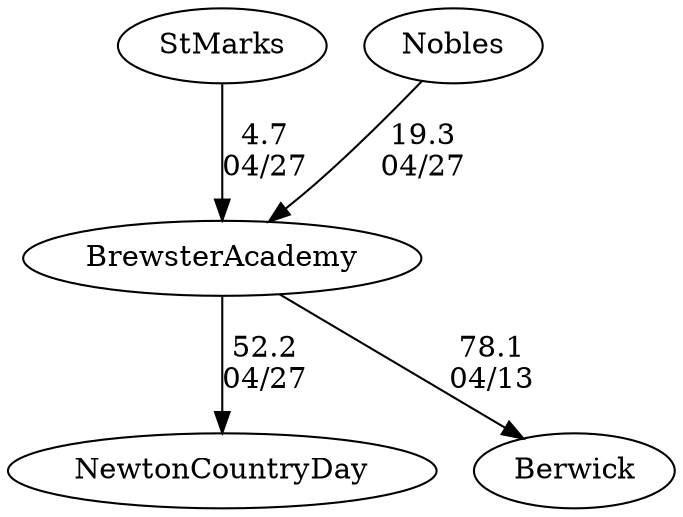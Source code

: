 digraph girls1foursBrewsterAcademy {NewtonCountryDay [URL="girls1foursBrewsterAcademyNewtonCountryDay.html"];Berwick [URL="girls1foursBrewsterAcademyBerwick.html"];BrewsterAcademy [URL="girls1foursBrewsterAcademyBrewsterAcademy.html"];StMarks [URL="girls1foursBrewsterAcademyStMarks.html"];Nobles [URL="girls1foursBrewsterAcademyNobles.html"];BrewsterAcademy -> Berwick[label="78.1
04/13", weight="22", tooltip="NEIRA Boys & Girls Fours,Berwick Academy vs. Brewster Academy			
Distance: 1500 Conditions: Tail Current with a strong tail/cross wind with occasional gusts. Fun conditions for first race of the season! Thank you for Brewster for making the trip. Comments: Mixed boats were exhibition events and a combo of boys and girls of various skill levels - anything to get some new rowers more racing experience!
None", URL="https://www.row2k.com/results/resultspage.cfm?UID=193F4296CB862153CF0FD21B95E6AB20&cat=5", random="random"]; 
Nobles -> BrewsterAcademy[label="19.3
04/27", weight="81", tooltip="NEIRA Boys & Girls Fours,St. Marks, Nobles, Brewster, NCDS			
Distance: 1500 Conditions: Variable headwind, started out light for G4 and B4 races and gradually built up to a steady headwind, especially at the last 500m. Gusts up to 15mph at moments. Comments: Races were all started on the line and it was a great day on the Lake. Thanks to all the crews who came out to race!
None", URL="https://www.row2k.com/results/resultspage.cfm?UID=A6F3B0420129EB02E75FD2608D0C3CD5&cat=5", random="random"]; 
StMarks -> BrewsterAcademy[label="4.7
04/27", weight="96", tooltip="NEIRA Boys & Girls Fours,St. Marks, Nobles, Brewster, NCDS			
Distance: 1500 Conditions: Variable headwind, started out light for G4 and B4 races and gradually built up to a steady headwind, especially at the last 500m. Gusts up to 15mph at moments. Comments: Races were all started on the line and it was a great day on the Lake. Thanks to all the crews who came out to race!
None", URL="https://www.row2k.com/results/resultspage.cfm?UID=A6F3B0420129EB02E75FD2608D0C3CD5&cat=5", random="random"]; 
BrewsterAcademy -> NewtonCountryDay[label="52.2
04/27", weight="48", tooltip="NEIRA Boys & Girls Fours,St. Marks, Nobles, Brewster, NCDS			
Distance: 1500 Conditions: Variable headwind, started out light for G4 and B4 races and gradually built up to a steady headwind, especially at the last 500m. Gusts up to 15mph at moments. Comments: Races were all started on the line and it was a great day on the Lake. Thanks to all the crews who came out to race!
None", URL="https://www.row2k.com/results/resultspage.cfm?UID=A6F3B0420129EB02E75FD2608D0C3CD5&cat=5", random="random"]}
